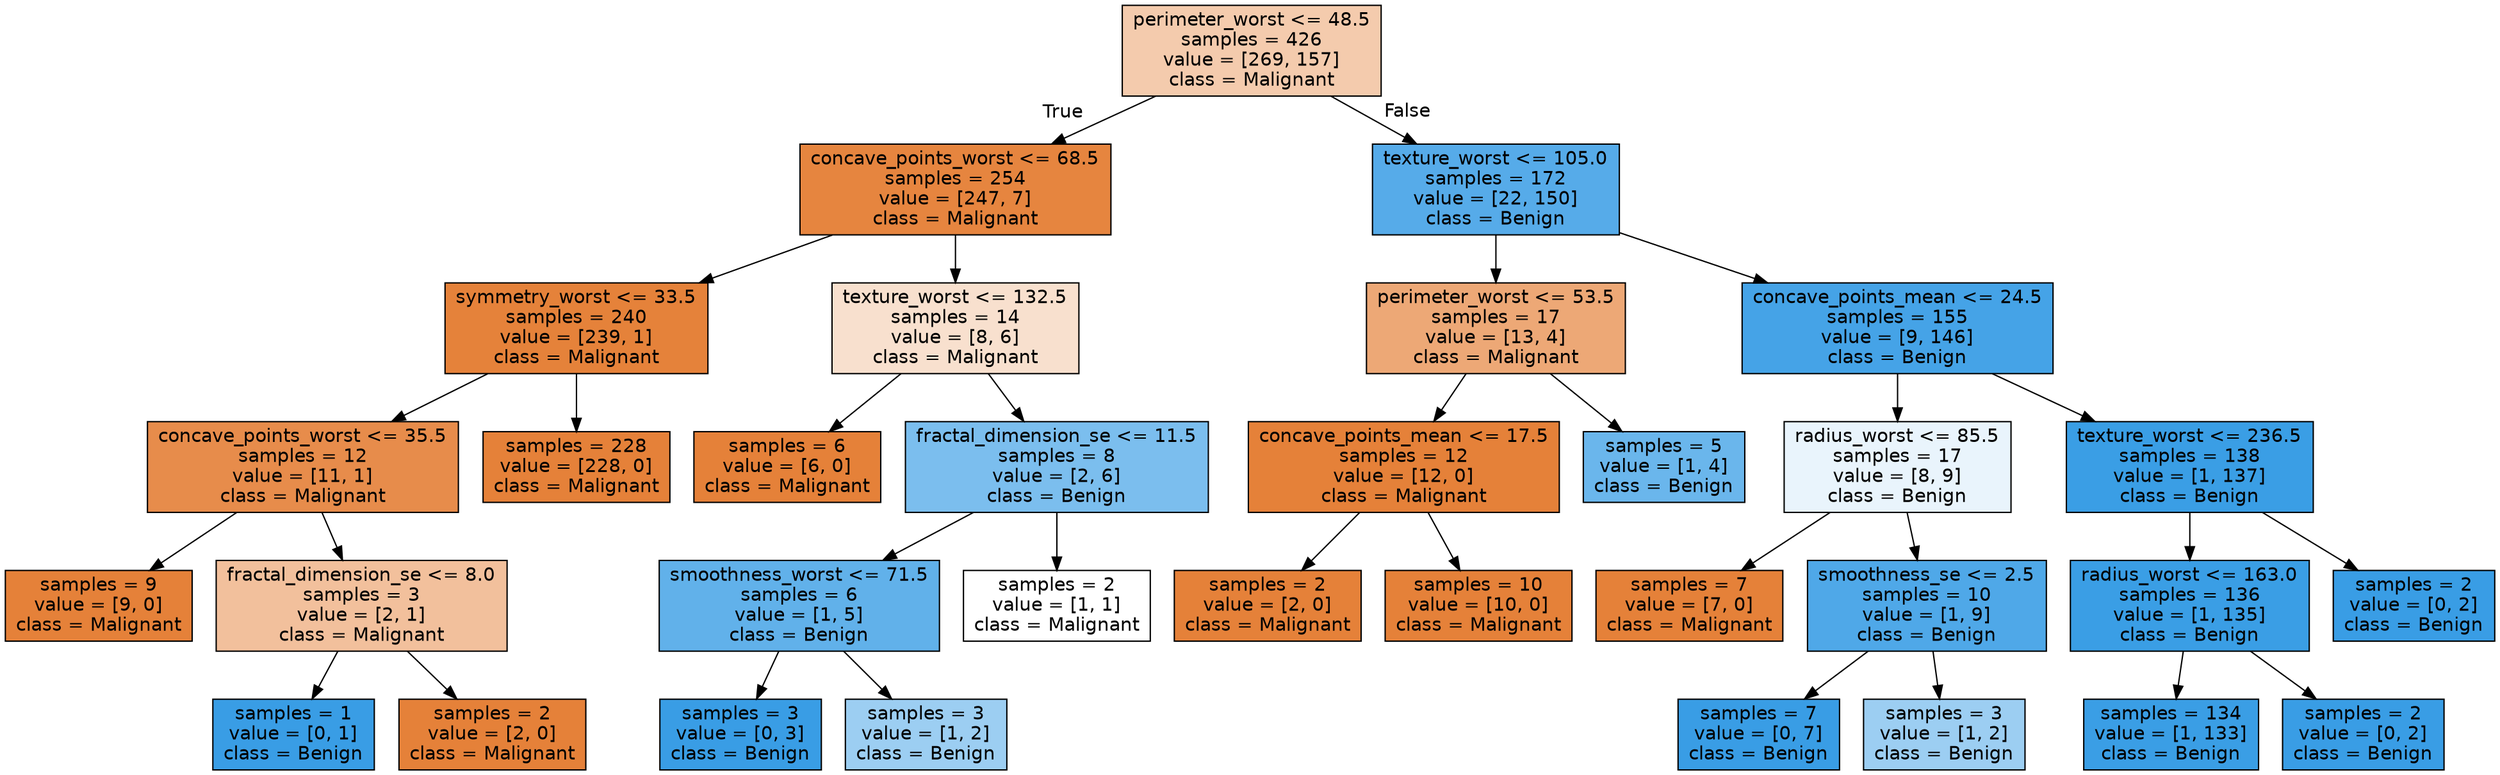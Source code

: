 digraph Tree {
node [shape=box, style="filled", color="black", fontname="helvetica"] ;
edge [fontname="helvetica"] ;
0 [label="perimeter_worst <= 48.5\nsamples = 426\nvalue = [269, 157]\nclass = Malignant", fillcolor="#f4cbad"] ;
1 [label="concave_points_worst <= 68.5\nsamples = 254\nvalue = [247, 7]\nclass = Malignant", fillcolor="#e6853f"] ;
0 -> 1 [labeldistance=2.5, labelangle=45, headlabel="True"] ;
2 [label="symmetry_worst <= 33.5\nsamples = 240\nvalue = [239, 1]\nclass = Malignant", fillcolor="#e5823a"] ;
1 -> 2 ;
3 [label="concave_points_worst <= 35.5\nsamples = 12\nvalue = [11, 1]\nclass = Malignant", fillcolor="#e78c4b"] ;
2 -> 3 ;
4 [label="samples = 9\nvalue = [9, 0]\nclass = Malignant", fillcolor="#e58139"] ;
3 -> 4 ;
5 [label="fractal_dimension_se <= 8.0\nsamples = 3\nvalue = [2, 1]\nclass = Malignant", fillcolor="#f2c09c"] ;
3 -> 5 ;
6 [label="samples = 1\nvalue = [0, 1]\nclass = Benign", fillcolor="#399de5"] ;
5 -> 6 ;
7 [label="samples = 2\nvalue = [2, 0]\nclass = Malignant", fillcolor="#e58139"] ;
5 -> 7 ;
8 [label="samples = 228\nvalue = [228, 0]\nclass = Malignant", fillcolor="#e58139"] ;
2 -> 8 ;
9 [label="texture_worst <= 132.5\nsamples = 14\nvalue = [8, 6]\nclass = Malignant", fillcolor="#f8e0ce"] ;
1 -> 9 ;
10 [label="samples = 6\nvalue = [6, 0]\nclass = Malignant", fillcolor="#e58139"] ;
9 -> 10 ;
11 [label="fractal_dimension_se <= 11.5\nsamples = 8\nvalue = [2, 6]\nclass = Benign", fillcolor="#7bbeee"] ;
9 -> 11 ;
12 [label="smoothness_worst <= 71.5\nsamples = 6\nvalue = [1, 5]\nclass = Benign", fillcolor="#61b1ea"] ;
11 -> 12 ;
13 [label="samples = 3\nvalue = [0, 3]\nclass = Benign", fillcolor="#399de5"] ;
12 -> 13 ;
14 [label="samples = 3\nvalue = [1, 2]\nclass = Benign", fillcolor="#9ccef2"] ;
12 -> 14 ;
15 [label="samples = 2\nvalue = [1, 1]\nclass = Malignant", fillcolor="#ffffff"] ;
11 -> 15 ;
16 [label="texture_worst <= 105.0\nsamples = 172\nvalue = [22, 150]\nclass = Benign", fillcolor="#56abe9"] ;
0 -> 16 [labeldistance=2.5, labelangle=-45, headlabel="False"] ;
17 [label="perimeter_worst <= 53.5\nsamples = 17\nvalue = [13, 4]\nclass = Malignant", fillcolor="#eda876"] ;
16 -> 17 ;
18 [label="concave_points_mean <= 17.5\nsamples = 12\nvalue = [12, 0]\nclass = Malignant", fillcolor="#e58139"] ;
17 -> 18 ;
19 [label="samples = 2\nvalue = [2, 0]\nclass = Malignant", fillcolor="#e58139"] ;
18 -> 19 ;
20 [label="samples = 10\nvalue = [10, 0]\nclass = Malignant", fillcolor="#e58139"] ;
18 -> 20 ;
21 [label="samples = 5\nvalue = [1, 4]\nclass = Benign", fillcolor="#6ab6ec"] ;
17 -> 21 ;
22 [label="concave_points_mean <= 24.5\nsamples = 155\nvalue = [9, 146]\nclass = Benign", fillcolor="#45a3e7"] ;
16 -> 22 ;
23 [label="radius_worst <= 85.5\nsamples = 17\nvalue = [8, 9]\nclass = Benign", fillcolor="#e9f4fc"] ;
22 -> 23 ;
24 [label="samples = 7\nvalue = [7, 0]\nclass = Malignant", fillcolor="#e58139"] ;
23 -> 24 ;
25 [label="smoothness_se <= 2.5\nsamples = 10\nvalue = [1, 9]\nclass = Benign", fillcolor="#4fa8e8"] ;
23 -> 25 ;
26 [label="samples = 7\nvalue = [0, 7]\nclass = Benign", fillcolor="#399de5"] ;
25 -> 26 ;
27 [label="samples = 3\nvalue = [1, 2]\nclass = Benign", fillcolor="#9ccef2"] ;
25 -> 27 ;
28 [label="texture_worst <= 236.5\nsamples = 138\nvalue = [1, 137]\nclass = Benign", fillcolor="#3a9ee5"] ;
22 -> 28 ;
29 [label="radius_worst <= 163.0\nsamples = 136\nvalue = [1, 135]\nclass = Benign", fillcolor="#3a9ee5"] ;
28 -> 29 ;
30 [label="samples = 134\nvalue = [1, 133]\nclass = Benign", fillcolor="#3a9ee5"] ;
29 -> 30 ;
31 [label="samples = 2\nvalue = [0, 2]\nclass = Benign", fillcolor="#399de5"] ;
29 -> 31 ;
32 [label="samples = 2\nvalue = [0, 2]\nclass = Benign", fillcolor="#399de5"] ;
28 -> 32 ;
}